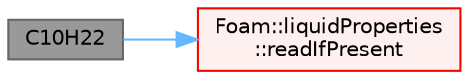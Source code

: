 digraph "C10H22"
{
 // LATEX_PDF_SIZE
  bgcolor="transparent";
  edge [fontname=Helvetica,fontsize=10,labelfontname=Helvetica,labelfontsize=10];
  node [fontname=Helvetica,fontsize=10,shape=box,height=0.2,width=0.4];
  rankdir="LR";
  Node1 [id="Node000001",label="C10H22",height=0.2,width=0.4,color="gray40", fillcolor="grey60", style="filled", fontcolor="black",tooltip=" "];
  Node1 -> Node2 [id="edge1_Node000001_Node000002",color="steelblue1",style="solid",tooltip=" "];
  Node2 [id="Node000002",label="Foam::liquidProperties\l::readIfPresent",height=0.2,width=0.4,color="red", fillcolor="#FFF0F0", style="filled",URL="$classFoam_1_1liquidProperties.html#af613e4c456d7da94fa469cd136ffe7f8",tooltip=" "];
}
